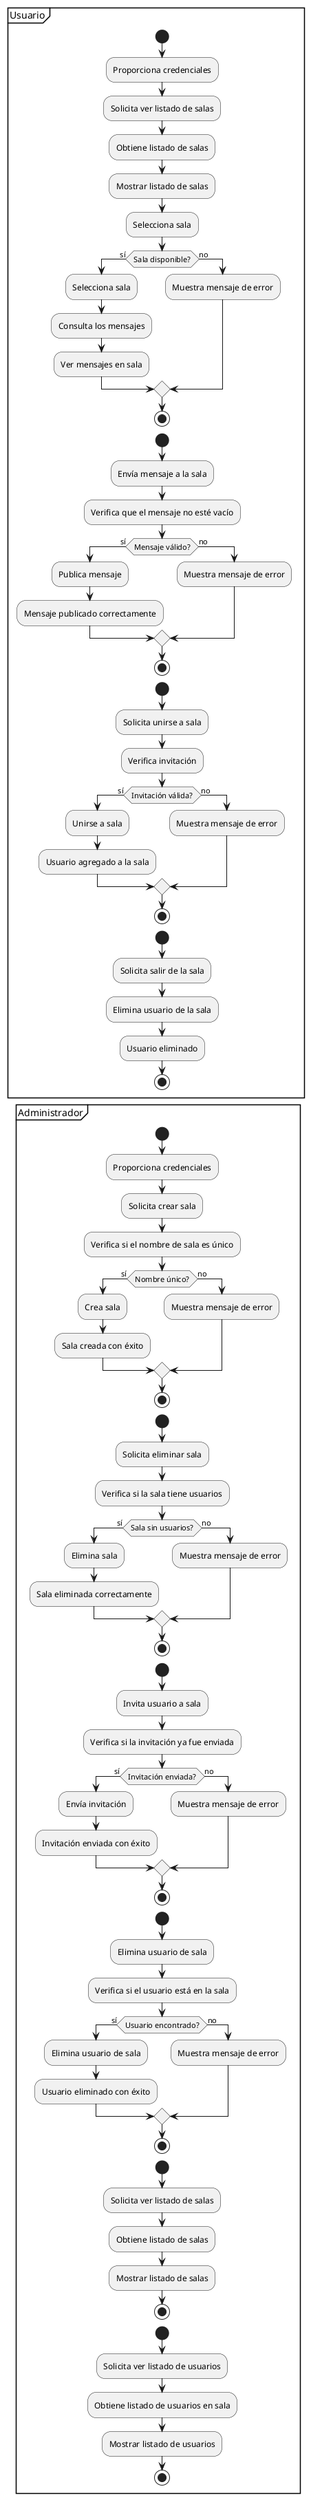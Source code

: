 @startuml

partition Usuario {
    start
    :Proporciona credenciales;
    :Solicita ver listado de salas;
    :Obtiene listado de salas;
    :Mostrar listado de salas;
    :Selecciona sala;
    if (Sala disponible?) then (sí)
        :Selecciona sala;
        :Consulta los mensajes;
        :Ver mensajes en sala;
    else (no)
        :Muestra mensaje de error;
    endif
    stop

    start
    :Envía mensaje a la sala;
    :Verifica que el mensaje no esté vacío;
    if (Mensaje válido?) then (sí)
        :Publica mensaje;
        :Mensaje publicado correctamente;
    else (no)
        :Muestra mensaje de error;
    endif
    stop

    start
    :Solicita unirse a sala;
    :Verifica invitación;
    if (Invitación válida?) then (sí)
        :Unirse a sala;
        :Usuario agregado a la sala;
    else (no)
        :Muestra mensaje de error;
    endif
    stop

    start
    :Solicita salir de la sala;
    :Elimina usuario de la sala;
    :Usuario eliminado;
    stop
}

partition Administrador {
    start
    :Proporciona credenciales;
    :Solicita crear sala;
    :Verifica si el nombre de sala es único;
    if (Nombre único?) then (sí)
        :Crea sala;
        :Sala creada con éxito;
    else (no)
        :Muestra mensaje de error;
    endif
    stop

    start
    :Solicita eliminar sala;
    :Verifica si la sala tiene usuarios;
    if (Sala sin usuarios?) then (sí)
        :Elimina sala;
        :Sala eliminada correctamente;
    else (no)
        :Muestra mensaje de error;
    endif
    stop

    start
    :Invita usuario a sala;
    :Verifica si la invitación ya fue enviada;
    if (Invitación enviada?) then (sí)
        :Envía invitación;
        :Invitación enviada con éxito;
    else (no)
        :Muestra mensaje de error;
    endif
    stop

    start
    :Elimina usuario de sala;
    :Verifica si el usuario está en la sala;
    if (Usuario encontrado?) then (sí)
        :Elimina usuario de sala;
        :Usuario eliminado con éxito;
    else (no)
        :Muestra mensaje de error;
    endif
    stop

    start
    :Solicita ver listado de salas;
    :Obtiene listado de salas;
    :Mostrar listado de salas;
    stop

    start
    :Solicita ver listado de usuarios;
    :Obtiene listado de usuarios en sala;
    :Mostrar listado de usuarios;
    stop
}

@enduml
